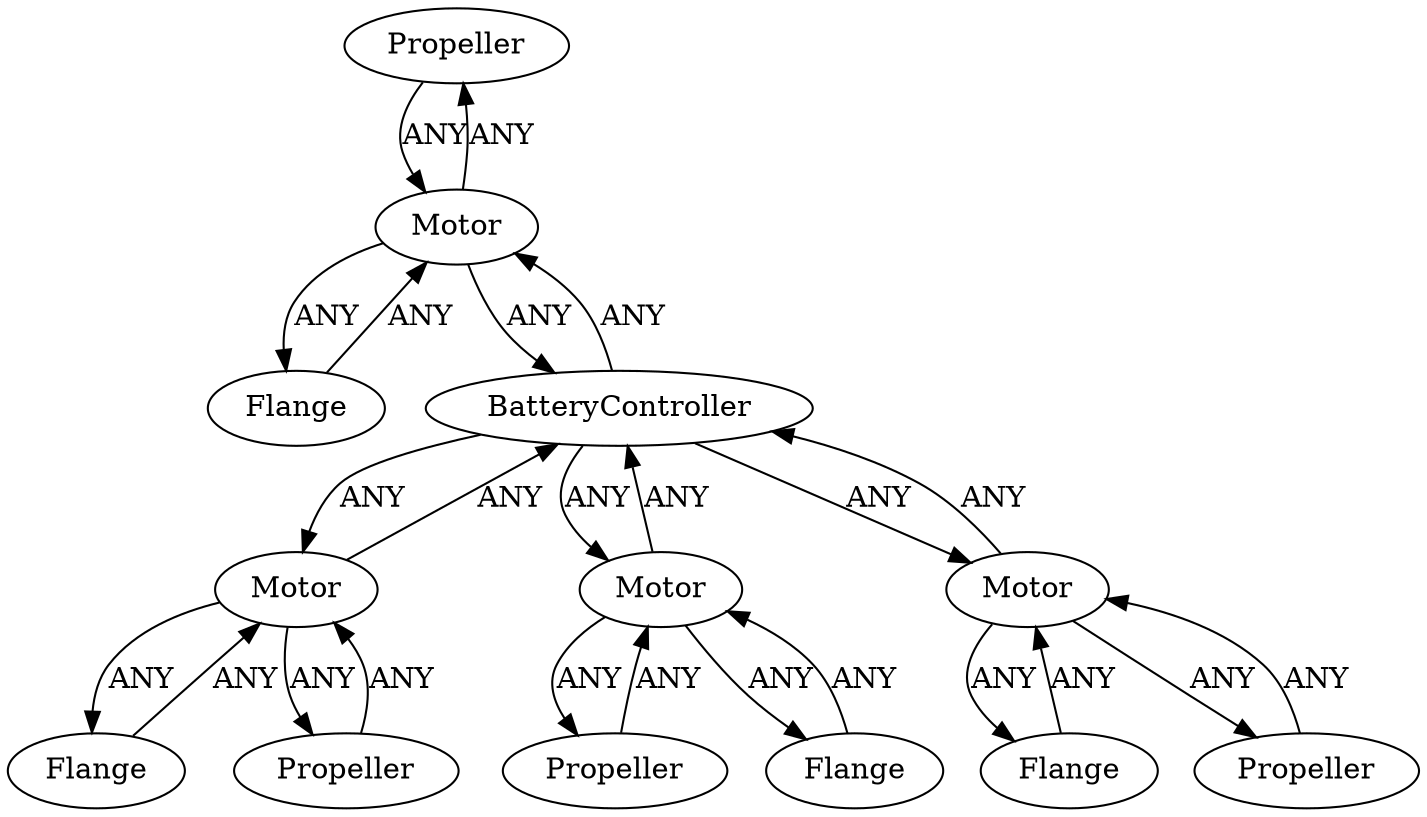 /* Created by igraph 0.10.2 */
digraph {
  0 [
    instance=Propeller_instance_1
    label=Propeller
  ];
  1 [
    instance=Flange_instance_1
    label=Flange
  ];
  2 [
    instance=Flange_instance_2
    label=Flange
  ];
  3 [
    instance=Propeller_instance_2
    label=Propeller
  ];
  4 [
    instance=Flange_instance_3
    label=Flange
  ];
  5 [
    instance=BatteryController_instance_1
    label=BatteryController
  ];
  6 [
    instance=Motor_instance_1
    label=Motor
  ];
  7 [
    instance=Propeller_instance_3
    label=Propeller
  ];
  8 [
    instance=Propeller_instance_4
    label=Propeller
  ];
  9 [
    instance=Motor_instance_2
    label=Motor
  ];
  10 [
    instance=Motor_instance_3
    label=Motor
  ];
  11 [
    instance=Flange_instance_4
    label=Flange
  ];
  12 [
    instance=Motor_instance_4
    label=Motor
  ];

  0 -> 6 [
    label=ANY
  ];
  1 -> 6 [
    label=ANY
  ];
  2 -> 9 [
    label=ANY
  ];
  3 -> 9 [
    label=ANY
  ];
  4 -> 12 [
    label=ANY
  ];
  5 -> 6 [
    label=ANY
  ];
  5 -> 9 [
    label=ANY
  ];
  5 -> 10 [
    label=ANY
  ];
  5 -> 12 [
    label=ANY
  ];
  6 -> 0 [
    label=ANY
  ];
  6 -> 1 [
    label=ANY
  ];
  6 -> 5 [
    label=ANY
  ];
  7 -> 12 [
    label=ANY
  ];
  8 -> 10 [
    label=ANY
  ];
  9 -> 2 [
    label=ANY
  ];
  9 -> 3 [
    label=ANY
  ];
  9 -> 5 [
    label=ANY
  ];
  10 -> 5 [
    label=ANY
  ];
  10 -> 8 [
    label=ANY
  ];
  10 -> 11 [
    label=ANY
  ];
  11 -> 10 [
    label=ANY
  ];
  12 -> 4 [
    label=ANY
  ];
  12 -> 5 [
    label=ANY
  ];
  12 -> 7 [
    label=ANY
  ];
}
